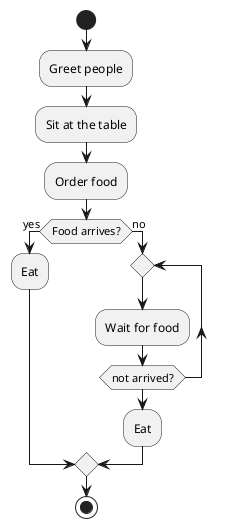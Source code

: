 @startuml

start 

:Greet people;
:Sit at the table;
:Order food;
if (Food arrives?) then (yes)
  :Eat;
else (no)
  repeat
    :Wait for food;
  repeat while (not arrived?)
  :Eat;
endif
stop

@enduml

